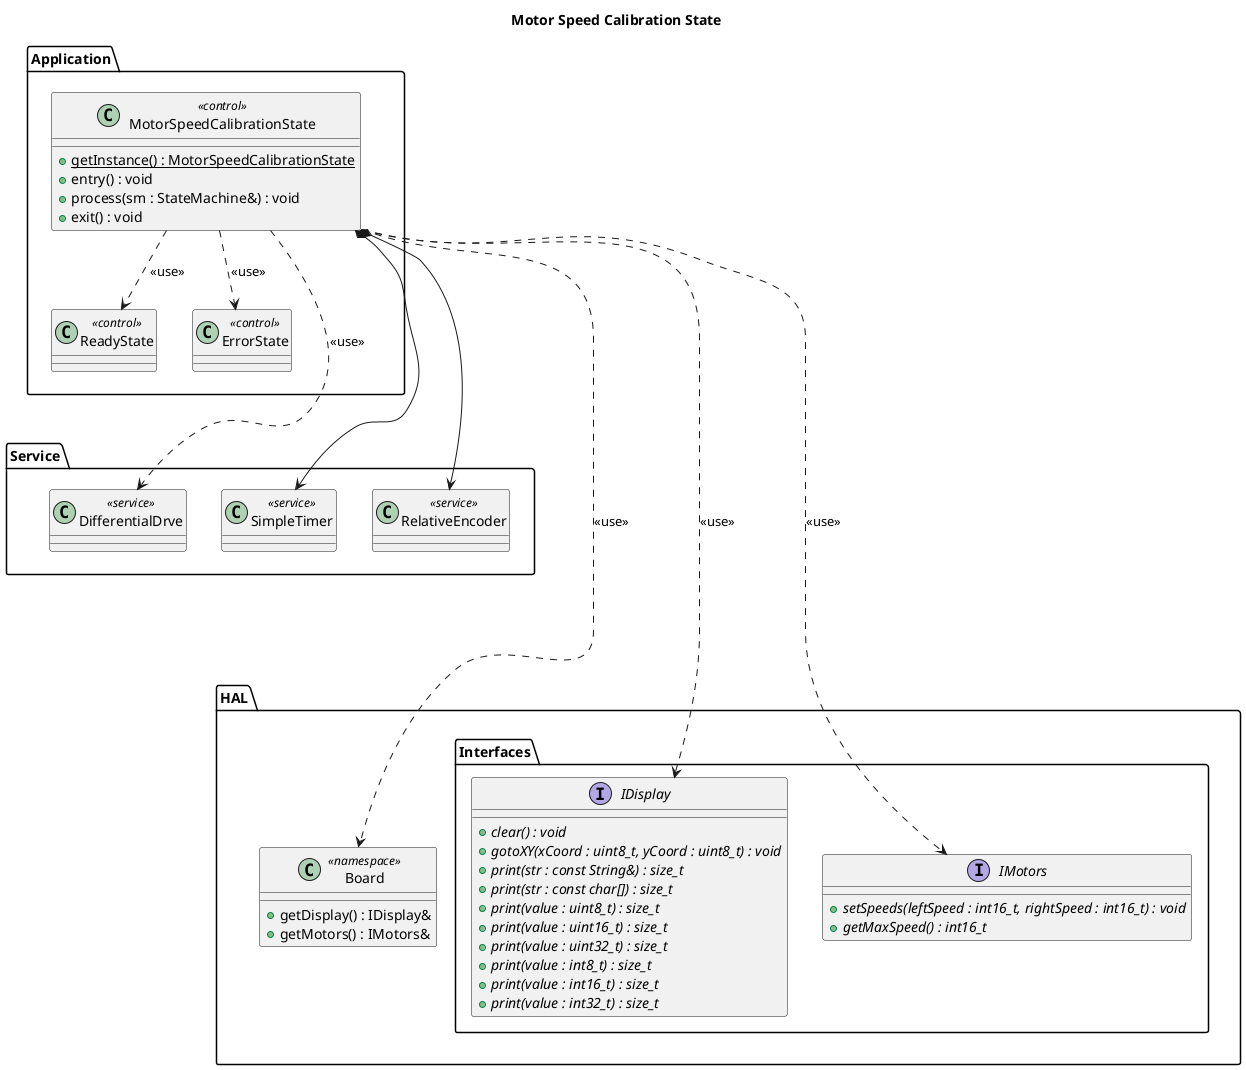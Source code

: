 @startuml RemoteControl MotorSpeedCalibrationState

title Motor Speed Calibration State

package "Application" as appLayer {

    class MotorSpeedCalibrationState <<control>> {
        + {static} getInstance() : MotorSpeedCalibrationState
        + entry() : void
        + process(sm : StateMachine&) : void
        + exit() : void
    }

    class ReadyState <<control>>
    class ErrorState <<control>>

    MotorSpeedCalibrationState ..> ReadyState: <<use>>
    MotorSpeedCalibrationState ..> ErrorState: <<use>>
}

package "Service" as serviceLayer {

    class SimpleTimer <<service>>
    class RelativeEncoder <<service>>
    class DifferentialDrve <<service>>
}

package "HAL" as hal {

    package "Interfaces" as halInterfaces {
        interface IDisplay {
            + {abstract} clear() : void
            + {abstract} gotoXY(xCoord : uint8_t, yCoord : uint8_t) : void
            + {abstract} print(str : const String&) : size_t
            + {abstract} print(str : const char[]) : size_t
            + {abstract} print(value : uint8_t) : size_t
            + {abstract} print(value : uint16_t) : size_t
            + {abstract} print(value : uint32_t) : size_t
            + {abstract} print(value : int8_t) : size_t
            + {abstract} print(value : int16_t) : size_t
            + {abstract} print(value : int32_t) : size_t
        }

        interface IMotors {
            + {abstract} setSpeeds(leftSpeed : int16_t, rightSpeed : int16_t) : void
            + {abstract} getMaxSpeed() : int16_t
        }

    }

    class Board << namespace >> {
        + getDisplay() : IDisplay&
        + getMotors() : IMotors&
    }
}

appLayer -[hidden]-- serviceLayer
serviceLayer -[hidden]-- hal

MotorSpeedCalibrationState ....> IDisplay: <<use>>
MotorSpeedCalibrationState ....> IMotors: <<use>>
MotorSpeedCalibrationState ....> Board: <<use>>
MotorSpeedCalibrationState *--> SimpleTimer
MotorSpeedCalibrationState *--> RelativeEncoder
MotorSpeedCalibrationState ...> DifferentialDrve: <<use>>

@enduml